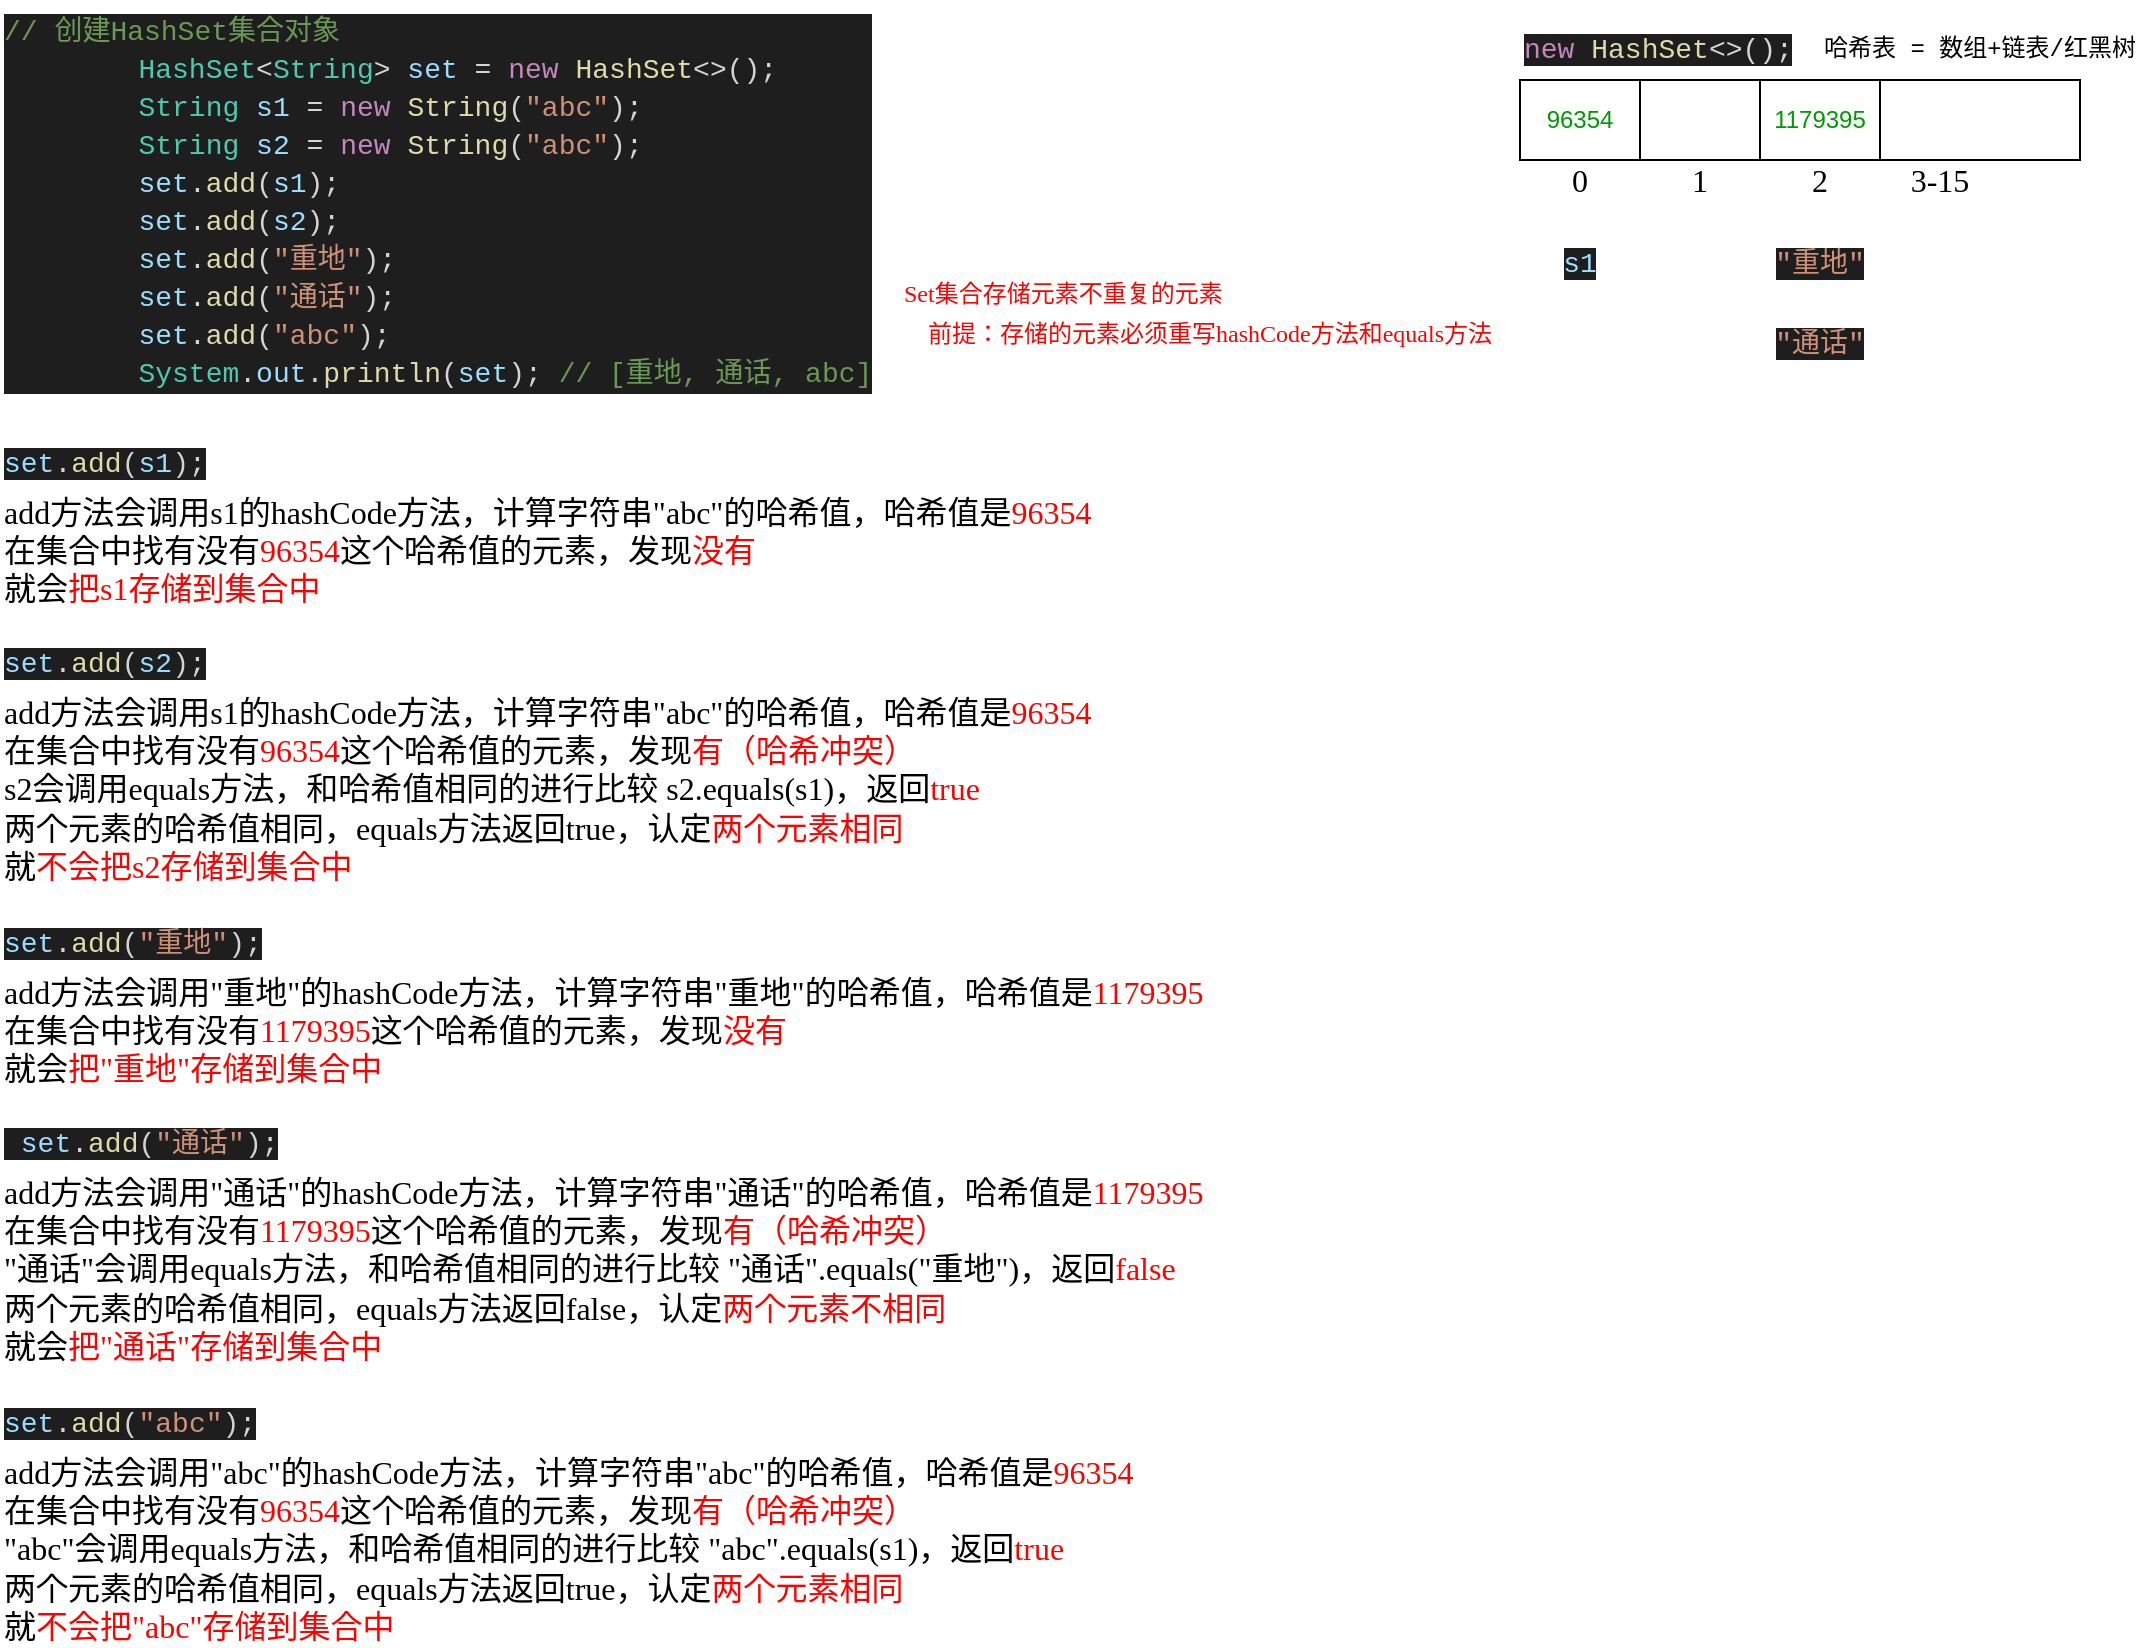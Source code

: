 <mxfile version="13.6.2" type="device"><diagram id="I-oWs87V82ooBUVb7nHu" name="Page-1"><mxGraphModel dx="1072" dy="802" grid="1" gridSize="10" guides="1" tooltips="1" connect="1" arrows="1" fold="1" page="1" pageScale="1" pageWidth="1100" pageHeight="850" math="0" shadow="0"><root><mxCell id="0"/><mxCell id="1" parent="0"/><mxCell id="SBF5xT7R72cAlaOXRiTq-1" value="&lt;div style=&quot;color: rgb(212, 212, 212); background-color: rgb(30, 30, 30); font-weight: normal; font-size: 14px; line-height: 19px;&quot;&gt;&lt;div&gt;&lt;span style=&quot;color: #6a9955&quot;&gt;//&amp;nbsp;创建HashSet集合对象&lt;/span&gt;&lt;/div&gt;&lt;div&gt;&lt;span style=&quot;color: #d4d4d4&quot;&gt;&amp;nbsp;&amp;nbsp;&amp;nbsp;&amp;nbsp;&amp;nbsp;&amp;nbsp;&amp;nbsp;&amp;nbsp;&lt;/span&gt;&lt;span style=&quot;color: #4ec9b0&quot;&gt;HashSet&lt;/span&gt;&lt;span style=&quot;color: #d4d4d4&quot;&gt;&amp;lt;&lt;/span&gt;&lt;span style=&quot;color: #4ec9b0&quot;&gt;String&lt;/span&gt;&lt;span style=&quot;color: #d4d4d4&quot;&gt;&amp;gt;&amp;nbsp;&lt;/span&gt;&lt;span style=&quot;color: #9cdcfe&quot;&gt;set&lt;/span&gt;&lt;span style=&quot;color: #d4d4d4&quot;&gt;&amp;nbsp;=&amp;nbsp;&lt;/span&gt;&lt;span style=&quot;color: #c586c0&quot;&gt;new&lt;/span&gt;&lt;span style=&quot;color: #d4d4d4&quot;&gt;&amp;nbsp;&lt;/span&gt;&lt;span style=&quot;color: #dcdcaa&quot;&gt;HashSet&lt;/span&gt;&lt;span style=&quot;color: #d4d4d4&quot;&gt;&amp;lt;&amp;gt;();&lt;/span&gt;&lt;/div&gt;&lt;div&gt;&lt;span style=&quot;color: #d4d4d4&quot;&gt;&amp;nbsp;&amp;nbsp;&amp;nbsp;&amp;nbsp;&amp;nbsp;&amp;nbsp;&amp;nbsp;&amp;nbsp;&lt;/span&gt;&lt;span style=&quot;color: #4ec9b0&quot;&gt;String&lt;/span&gt;&lt;span style=&quot;color: #d4d4d4&quot;&gt;&amp;nbsp;&lt;/span&gt;&lt;span style=&quot;color: #9cdcfe&quot;&gt;s1&lt;/span&gt;&lt;span style=&quot;color: #d4d4d4&quot;&gt;&amp;nbsp;=&amp;nbsp;&lt;/span&gt;&lt;span style=&quot;color: #c586c0&quot;&gt;new&lt;/span&gt;&lt;span style=&quot;color: #d4d4d4&quot;&gt;&amp;nbsp;&lt;/span&gt;&lt;span style=&quot;color: #dcdcaa&quot;&gt;String&lt;/span&gt;&lt;span style=&quot;color: #d4d4d4&quot;&gt;(&lt;/span&gt;&lt;span style=&quot;color: #ce9178&quot;&gt;&quot;abc&quot;&lt;/span&gt;&lt;span style=&quot;color: #d4d4d4&quot;&gt;);&lt;/span&gt;&lt;/div&gt;&lt;div&gt;&lt;span style=&quot;color: #d4d4d4&quot;&gt;&amp;nbsp;&amp;nbsp;&amp;nbsp;&amp;nbsp;&amp;nbsp;&amp;nbsp;&amp;nbsp;&amp;nbsp;&lt;/span&gt;&lt;span style=&quot;color: #4ec9b0&quot;&gt;String&lt;/span&gt;&lt;span style=&quot;color: #d4d4d4&quot;&gt;&amp;nbsp;&lt;/span&gt;&lt;span style=&quot;color: #9cdcfe&quot;&gt;s2&lt;/span&gt;&lt;span style=&quot;color: #d4d4d4&quot;&gt;&amp;nbsp;=&amp;nbsp;&lt;/span&gt;&lt;span style=&quot;color: #c586c0&quot;&gt;new&lt;/span&gt;&lt;span style=&quot;color: #d4d4d4&quot;&gt;&amp;nbsp;&lt;/span&gt;&lt;span style=&quot;color: #dcdcaa&quot;&gt;String&lt;/span&gt;&lt;span style=&quot;color: #d4d4d4&quot;&gt;(&lt;/span&gt;&lt;span style=&quot;color: #ce9178&quot;&gt;&quot;abc&quot;&lt;/span&gt;&lt;span style=&quot;color: #d4d4d4&quot;&gt;);&lt;/span&gt;&lt;/div&gt;&lt;div&gt;&lt;span style=&quot;color: #d4d4d4&quot;&gt;&amp;nbsp;&amp;nbsp;&amp;nbsp;&amp;nbsp;&amp;nbsp;&amp;nbsp;&amp;nbsp;&amp;nbsp;&lt;/span&gt;&lt;span style=&quot;color: #9cdcfe&quot;&gt;set&lt;/span&gt;&lt;span style=&quot;color: #d4d4d4&quot;&gt;.&lt;/span&gt;&lt;span style=&quot;color: #dcdcaa&quot;&gt;add&lt;/span&gt;&lt;span style=&quot;color: #d4d4d4&quot;&gt;(&lt;/span&gt;&lt;span style=&quot;color: #9cdcfe&quot;&gt;s1&lt;/span&gt;&lt;span style=&quot;color: #d4d4d4&quot;&gt;);&lt;/span&gt;&lt;/div&gt;&lt;div&gt;&lt;span style=&quot;color: #d4d4d4&quot;&gt;&amp;nbsp;&amp;nbsp;&amp;nbsp;&amp;nbsp;&amp;nbsp;&amp;nbsp;&amp;nbsp;&amp;nbsp;&lt;/span&gt;&lt;span style=&quot;color: #9cdcfe&quot;&gt;set&lt;/span&gt;&lt;span style=&quot;color: #d4d4d4&quot;&gt;.&lt;/span&gt;&lt;span style=&quot;color: #dcdcaa&quot;&gt;add&lt;/span&gt;&lt;span style=&quot;color: #d4d4d4&quot;&gt;(&lt;/span&gt;&lt;span style=&quot;color: #9cdcfe&quot;&gt;s2&lt;/span&gt;&lt;span style=&quot;color: #d4d4d4&quot;&gt;);&lt;/span&gt;&lt;/div&gt;&lt;div&gt;&lt;span style=&quot;color: #d4d4d4&quot;&gt;&amp;nbsp;&amp;nbsp;&amp;nbsp;&amp;nbsp;&amp;nbsp;&amp;nbsp;&amp;nbsp;&amp;nbsp;&lt;/span&gt;&lt;span style=&quot;color: #9cdcfe&quot;&gt;set&lt;/span&gt;&lt;span style=&quot;color: #d4d4d4&quot;&gt;.&lt;/span&gt;&lt;span style=&quot;color: #dcdcaa&quot;&gt;add&lt;/span&gt;&lt;span style=&quot;color: #d4d4d4&quot;&gt;(&lt;/span&gt;&lt;span style=&quot;color: #ce9178&quot;&gt;&quot;重地&quot;&lt;/span&gt;&lt;span style=&quot;color: #d4d4d4&quot;&gt;);&lt;/span&gt;&lt;/div&gt;&lt;div&gt;&lt;span style=&quot;color: #d4d4d4&quot;&gt;&amp;nbsp;&amp;nbsp;&amp;nbsp;&amp;nbsp;&amp;nbsp;&amp;nbsp;&amp;nbsp;&amp;nbsp;&lt;/span&gt;&lt;span style=&quot;color: #9cdcfe&quot;&gt;set&lt;/span&gt;&lt;span style=&quot;color: #d4d4d4&quot;&gt;.&lt;/span&gt;&lt;span style=&quot;color: #dcdcaa&quot;&gt;add&lt;/span&gt;&lt;span style=&quot;color: #d4d4d4&quot;&gt;(&lt;/span&gt;&lt;span style=&quot;color: #ce9178&quot;&gt;&quot;通话&quot;&lt;/span&gt;&lt;span style=&quot;color: #d4d4d4&quot;&gt;);&lt;/span&gt;&lt;/div&gt;&lt;div&gt;&lt;span style=&quot;color: #d4d4d4&quot;&gt;&amp;nbsp;&amp;nbsp;&amp;nbsp;&amp;nbsp;&amp;nbsp;&amp;nbsp;&amp;nbsp;&amp;nbsp;&lt;/span&gt;&lt;span style=&quot;color: #9cdcfe&quot;&gt;set&lt;/span&gt;&lt;span style=&quot;color: #d4d4d4&quot;&gt;.&lt;/span&gt;&lt;span style=&quot;color: #dcdcaa&quot;&gt;add&lt;/span&gt;&lt;span style=&quot;color: #d4d4d4&quot;&gt;(&lt;/span&gt;&lt;span style=&quot;color: #ce9178&quot;&gt;&quot;abc&quot;&lt;/span&gt;&lt;span style=&quot;color: #d4d4d4&quot;&gt;);&lt;/span&gt;&lt;/div&gt;&lt;div&gt;&lt;span style=&quot;color: #d4d4d4&quot;&gt;&amp;nbsp;&amp;nbsp;&amp;nbsp;&amp;nbsp;&amp;nbsp;&amp;nbsp;&amp;nbsp;&amp;nbsp;&lt;/span&gt;&lt;span style=&quot;color: #4ec9b0&quot;&gt;System&lt;/span&gt;&lt;span style=&quot;color: #d4d4d4&quot;&gt;.&lt;/span&gt;&lt;span style=&quot;color: #9cdcfe&quot;&gt;out&lt;/span&gt;&lt;span style=&quot;color: #d4d4d4&quot;&gt;.&lt;/span&gt;&lt;span style=&quot;color: #dcdcaa&quot;&gt;println&lt;/span&gt;&lt;span style=&quot;color: #d4d4d4&quot;&gt;(&lt;/span&gt;&lt;span style=&quot;color: #9cdcfe&quot;&gt;set&lt;/span&gt;&lt;span style=&quot;color: #d4d4d4&quot;&gt;);&amp;nbsp;&lt;/span&gt;&lt;span style=&quot;color: #6a9955&quot;&gt;//&amp;nbsp;[重地,&amp;nbsp;通话,&amp;nbsp;abc]&lt;/span&gt;&lt;/div&gt;&lt;/div&gt;" style="text;whiteSpace=wrap;html=1;fontFamily=Courier New;" vertex="1" parent="1"><mxGeometry width="440" height="210" as="geometry"/></mxCell><mxCell id="SBF5xT7R72cAlaOXRiTq-2" value="&lt;span style=&quot;font-size: 14px; font-style: normal; font-weight: 400; letter-spacing: normal; text-align: left; text-indent: 0px; text-transform: none; word-spacing: 0px; background-color: rgb(30, 30, 30); color: rgb(197, 134, 192);&quot;&gt;new&lt;/span&gt;&lt;span style=&quot;color: rgb(212, 212, 212); font-size: 14px; font-style: normal; font-weight: 400; letter-spacing: normal; text-align: left; text-indent: 0px; text-transform: none; word-spacing: 0px; background-color: rgb(30, 30, 30);&quot;&gt;&amp;nbsp;&lt;/span&gt;&lt;span style=&quot;font-size: 14px; font-style: normal; font-weight: 400; letter-spacing: normal; text-align: left; text-indent: 0px; text-transform: none; word-spacing: 0px; background-color: rgb(30, 30, 30); color: rgb(220, 220, 170);&quot;&gt;HashSet&lt;/span&gt;&lt;span style=&quot;color: rgb(212, 212, 212); font-size: 14px; font-style: normal; font-weight: 400; letter-spacing: normal; text-align: left; text-indent: 0px; text-transform: none; word-spacing: 0px; background-color: rgb(30, 30, 30);&quot;&gt;&amp;lt;&amp;gt;();&lt;/span&gt;" style="text;whiteSpace=wrap;html=1;fontFamily=Courier New;" vertex="1" parent="1"><mxGeometry x="760" y="10" width="150" height="30" as="geometry"/></mxCell><mxCell id="SBF5xT7R72cAlaOXRiTq-10" value="哈希表 = 数组+链表/红黑树" style="text;html=1;strokeColor=none;fillColor=none;align=left;verticalAlign=middle;whiteSpace=wrap;rounded=0;fontFamily=Courier New;" vertex="1" parent="1"><mxGeometry x="910" y="15" width="160" height="20" as="geometry"/></mxCell><mxCell id="SBF5xT7R72cAlaOXRiTq-17" value="0" style="text;html=1;strokeColor=none;fillColor=none;align=center;verticalAlign=middle;whiteSpace=wrap;rounded=0;fontFamily=Lucida Console;fontSize=16;" vertex="1" parent="1"><mxGeometry x="760" y="80" width="60" height="20" as="geometry"/></mxCell><mxCell id="SBF5xT7R72cAlaOXRiTq-18" value="1" style="text;html=1;strokeColor=none;fillColor=none;align=center;verticalAlign=middle;whiteSpace=wrap;rounded=0;fontFamily=Lucida Console;fontSize=16;" vertex="1" parent="1"><mxGeometry x="820" y="80" width="60" height="20" as="geometry"/></mxCell><mxCell id="SBF5xT7R72cAlaOXRiTq-19" value="2" style="text;html=1;strokeColor=none;fillColor=none;align=center;verticalAlign=middle;whiteSpace=wrap;rounded=0;fontFamily=Lucida Console;fontSize=16;" vertex="1" parent="1"><mxGeometry x="880" y="80" width="60" height="20" as="geometry"/></mxCell><mxCell id="SBF5xT7R72cAlaOXRiTq-20" value="3-15" style="text;html=1;strokeColor=none;fillColor=none;align=center;verticalAlign=middle;whiteSpace=wrap;rounded=0;fontFamily=Lucida Console;fontSize=16;" vertex="1" parent="1"><mxGeometry x="940" y="80" width="60" height="20" as="geometry"/></mxCell><mxCell id="SBF5xT7R72cAlaOXRiTq-21" value="&lt;span style=&quot;font-family: &amp;quot;courier new&amp;quot;; font-size: 14px; font-style: normal; font-weight: 400; letter-spacing: normal; text-align: left; text-indent: 0px; text-transform: none; word-spacing: 0px; background-color: rgb(30, 30, 30); color: rgb(156, 220, 254);&quot;&gt;set&lt;/span&gt;&lt;span style=&quot;color: rgb(212, 212, 212); font-family: &amp;quot;courier new&amp;quot;; font-size: 14px; font-style: normal; font-weight: 400; letter-spacing: normal; text-align: left; text-indent: 0px; text-transform: none; word-spacing: 0px; background-color: rgb(30, 30, 30);&quot;&gt;.&lt;/span&gt;&lt;span style=&quot;font-family: &amp;quot;courier new&amp;quot;; font-size: 14px; font-style: normal; font-weight: 400; letter-spacing: normal; text-align: left; text-indent: 0px; text-transform: none; word-spacing: 0px; background-color: rgb(30, 30, 30); color: rgb(220, 220, 170);&quot;&gt;add&lt;/span&gt;&lt;span style=&quot;color: rgb(212, 212, 212); font-family: &amp;quot;courier new&amp;quot;; font-size: 14px; font-style: normal; font-weight: 400; letter-spacing: normal; text-align: left; text-indent: 0px; text-transform: none; word-spacing: 0px; background-color: rgb(30, 30, 30);&quot;&gt;(&lt;/span&gt;&lt;span style=&quot;font-family: &amp;quot;courier new&amp;quot;; font-size: 14px; font-style: normal; font-weight: 400; letter-spacing: normal; text-align: left; text-indent: 0px; text-transform: none; word-spacing: 0px; background-color: rgb(30, 30, 30); color: rgb(156, 220, 254);&quot;&gt;s1&lt;/span&gt;&lt;span style=&quot;color: rgb(212, 212, 212); font-family: &amp;quot;courier new&amp;quot;; font-size: 14px; font-style: normal; font-weight: 400; letter-spacing: normal; text-align: left; text-indent: 0px; text-transform: none; word-spacing: 0px; background-color: rgb(30, 30, 30);&quot;&gt;);&lt;/span&gt;" style="text;whiteSpace=wrap;html=1;fontSize=16;fontFamily=Lucida Console;verticalAlign=middle;" vertex="1" parent="1"><mxGeometry y="220" width="130" height="20" as="geometry"/></mxCell><mxCell id="SBF5xT7R72cAlaOXRiTq-22" value="add方法会调用s1的hashCode方法，计算字符串&quot;abc&quot;的哈希值，哈希值是&lt;font color=&quot;#ff0000&quot;&gt;96354&lt;/font&gt;&lt;br&gt;在集合中找有没有&lt;font color=&quot;#ff0000&quot;&gt;96354&lt;/font&gt;这个哈希值的元素，发现&lt;font color=&quot;#ff0000&quot;&gt;没有&lt;/font&gt;&lt;br&gt;就会&lt;font color=&quot;#ff0000&quot;&gt;把s1存储到集合中&lt;/font&gt;" style="text;html=1;strokeColor=none;fillColor=none;align=left;verticalAlign=top;whiteSpace=wrap;rounded=0;fontFamily=Lucida Console;fontSize=16;" vertex="1" parent="1"><mxGeometry y="240" width="640" height="80" as="geometry"/></mxCell><mxCell id="SBF5xT7R72cAlaOXRiTq-23" value="&lt;span style=&quot;font-family: &amp;quot;courier new&amp;quot;; font-size: 14px; font-style: normal; font-weight: 400; letter-spacing: normal; text-align: left; text-indent: 0px; text-transform: none; word-spacing: 0px; background-color: rgb(30, 30, 30); color: rgb(156, 220, 254);&quot;&gt;set&lt;/span&gt;&lt;span style=&quot;color: rgb(212, 212, 212); font-family: &amp;quot;courier new&amp;quot;; font-size: 14px; font-style: normal; font-weight: 400; letter-spacing: normal; text-align: left; text-indent: 0px; text-transform: none; word-spacing: 0px; background-color: rgb(30, 30, 30);&quot;&gt;.&lt;/span&gt;&lt;span style=&quot;font-family: &amp;quot;courier new&amp;quot;; font-size: 14px; font-style: normal; font-weight: 400; letter-spacing: normal; text-align: left; text-indent: 0px; text-transform: none; word-spacing: 0px; background-color: rgb(30, 30, 30); color: rgb(220, 220, 170);&quot;&gt;add&lt;/span&gt;&lt;span style=&quot;color: rgb(212, 212, 212); font-family: &amp;quot;courier new&amp;quot;; font-size: 14px; font-style: normal; font-weight: 400; letter-spacing: normal; text-align: left; text-indent: 0px; text-transform: none; word-spacing: 0px; background-color: rgb(30, 30, 30);&quot;&gt;(&lt;/span&gt;&lt;span style=&quot;font-family: &amp;quot;courier new&amp;quot;; font-size: 14px; font-style: normal; font-weight: 400; letter-spacing: normal; text-align: left; text-indent: 0px; text-transform: none; word-spacing: 0px; background-color: rgb(30, 30, 30); color: rgb(156, 220, 254);&quot;&gt;s2&lt;/span&gt;&lt;span style=&quot;color: rgb(212, 212, 212); font-family: &amp;quot;courier new&amp;quot;; font-size: 14px; font-style: normal; font-weight: 400; letter-spacing: normal; text-align: left; text-indent: 0px; text-transform: none; word-spacing: 0px; background-color: rgb(30, 30, 30);&quot;&gt;);&lt;/span&gt;" style="text;whiteSpace=wrap;html=1;fontSize=16;fontFamily=Lucida Console;verticalAlign=middle;" vertex="1" parent="1"><mxGeometry y="320" width="130" height="20" as="geometry"/></mxCell><mxCell id="SBF5xT7R72cAlaOXRiTq-24" value="add方法会调用s1的hashCode方法，计算字符串&quot;abc&quot;的哈希值，哈希值是&lt;font color=&quot;#ff0000&quot;&gt;96354&lt;/font&gt;&lt;br&gt;在集合中找有没有&lt;font color=&quot;#ff0000&quot;&gt;96354&lt;/font&gt;这个哈希值的元素，发现&lt;font color=&quot;#ff0000&quot;&gt;有（哈希冲突）&lt;/font&gt;&lt;br&gt;s2会调用equals方法，和哈希值相同的进行比较 s2.equals(s1)，返回&lt;font color=&quot;#ff0000&quot;&gt;true&lt;/font&gt;&lt;br&gt;两个元素的哈希值相同，equals方法返回true，认定&lt;font color=&quot;#ff0000&quot;&gt;两个元素相同&lt;/font&gt;&lt;br&gt;就&lt;font color=&quot;#ff0000&quot;&gt;不会把s2存储到集合中&lt;/font&gt;" style="text;html=1;strokeColor=none;fillColor=none;align=left;verticalAlign=top;whiteSpace=wrap;rounded=0;fontFamily=Lucida Console;fontSize=16;" vertex="1" parent="1"><mxGeometry y="340" width="640" height="100" as="geometry"/></mxCell><mxCell id="SBF5xT7R72cAlaOXRiTq-25" value="&lt;span style=&quot;font-family: &amp;quot;courier new&amp;quot;; font-size: 14px; font-style: normal; font-weight: 400; letter-spacing: normal; text-align: left; text-indent: 0px; text-transform: none; word-spacing: 0px; background-color: rgb(30, 30, 30); color: rgb(156, 220, 254);&quot;&gt;set&lt;/span&gt;&lt;span style=&quot;color: rgb(212, 212, 212); font-family: &amp;quot;courier new&amp;quot;; font-size: 14px; font-style: normal; font-weight: 400; letter-spacing: normal; text-align: left; text-indent: 0px; text-transform: none; word-spacing: 0px; background-color: rgb(30, 30, 30);&quot;&gt;.&lt;/span&gt;&lt;span style=&quot;font-family: &amp;quot;courier new&amp;quot;; font-size: 14px; font-style: normal; font-weight: 400; letter-spacing: normal; text-align: left; text-indent: 0px; text-transform: none; word-spacing: 0px; background-color: rgb(30, 30, 30); color: rgb(220, 220, 170);&quot;&gt;add&lt;/span&gt;&lt;span style=&quot;color: rgb(212, 212, 212); font-family: &amp;quot;courier new&amp;quot;; font-size: 14px; font-style: normal; font-weight: 400; letter-spacing: normal; text-align: left; text-indent: 0px; text-transform: none; word-spacing: 0px; background-color: rgb(30, 30, 30);&quot;&gt;(&lt;/span&gt;&lt;span style=&quot;font-family: &amp;quot;courier new&amp;quot;; font-size: 14px; font-style: normal; font-weight: 400; letter-spacing: normal; text-align: left; text-indent: 0px; text-transform: none; word-spacing: 0px; background-color: rgb(30, 30, 30); color: rgb(206, 145, 120);&quot;&gt;&quot;重地&quot;&lt;/span&gt;&lt;span style=&quot;color: rgb(212, 212, 212); font-family: &amp;quot;courier new&amp;quot;; font-size: 14px; font-style: normal; font-weight: 400; letter-spacing: normal; text-align: left; text-indent: 0px; text-transform: none; word-spacing: 0px; background-color: rgb(30, 30, 30);&quot;&gt;);&lt;/span&gt;" style="text;whiteSpace=wrap;html=1;fontSize=16;fontFamily=Lucida Console;verticalAlign=middle;" vertex="1" parent="1"><mxGeometry y="460" width="150" height="20" as="geometry"/></mxCell><mxCell id="SBF5xT7R72cAlaOXRiTq-26" value="add方法会调用&quot;重地&quot;的hashCode方法，计算字符串&quot;重地&quot;的哈希值，哈希值是&lt;font color=&quot;#ff0000&quot;&gt;1179395&lt;/font&gt;&lt;br&gt;在集合中找有没有&lt;font color=&quot;#ff0000&quot;&gt;1179395&lt;/font&gt;这个哈希值的元素，发现&lt;font color=&quot;#ff0000&quot;&gt;没有&lt;/font&gt;&lt;br&gt;就会&lt;font color=&quot;#ff0000&quot;&gt;把&quot;重地&quot;存储到集合中&lt;/font&gt;" style="text;html=1;strokeColor=none;fillColor=none;align=left;verticalAlign=top;whiteSpace=wrap;rounded=0;fontFamily=Lucida Console;fontSize=16;" vertex="1" parent="1"><mxGeometry y="480" width="680" height="80" as="geometry"/></mxCell><mxCell id="SBF5xT7R72cAlaOXRiTq-27" value="&lt;span style=&quot;color: rgb(156, 220, 254); font-family: &amp;quot;courier new&amp;quot;; font-size: 14px; font-style: normal; font-weight: 400; letter-spacing: normal; text-indent: 0px; text-transform: none; word-spacing: 0px; background-color: rgb(30, 30, 30); display: inline; float: none;&quot;&gt;s1&lt;/span&gt;" style="text;whiteSpace=wrap;html=1;fontSize=16;fontFamily=Lucida Console;fontColor=#009900;verticalAlign=middle;align=center;" vertex="1" parent="1"><mxGeometry x="770" y="120" width="40" height="20" as="geometry"/></mxCell><mxCell id="SBF5xT7R72cAlaOXRiTq-28" value="&lt;span style=&quot;color: rgb(206, 145, 120); font-family: &amp;quot;courier new&amp;quot;; font-size: 14px; font-style: normal; font-weight: 400; letter-spacing: normal; text-indent: 0px; text-transform: none; word-spacing: 0px; background-color: rgb(30, 30, 30); display: inline; float: none;&quot;&gt;&quot;重地&quot;&lt;/span&gt;" style="text;whiteSpace=wrap;html=1;fontSize=16;fontFamily=Lucida Console;fontColor=#009900;align=center;verticalAlign=middle;" vertex="1" parent="1"><mxGeometry x="875" y="120" width="70" height="20" as="geometry"/></mxCell><mxCell id="SBF5xT7R72cAlaOXRiTq-29" value="&lt;span style=&quot;color: rgb(212, 212, 212); font-family: &amp;quot;courier new&amp;quot;; font-size: 14px; font-style: normal; font-weight: 400; letter-spacing: normal; text-indent: 0px; text-transform: none; word-spacing: 0px; background-color: rgb(30, 30, 30);&quot;&gt;&amp;nbsp;&lt;/span&gt;&lt;span style=&quot;font-family: &amp;quot;courier new&amp;quot;; font-size: 14px; font-style: normal; font-weight: 400; letter-spacing: normal; text-indent: 0px; text-transform: none; word-spacing: 0px; background-color: rgb(30, 30, 30); color: rgb(156, 220, 254);&quot;&gt;set&lt;/span&gt;&lt;span style=&quot;color: rgb(212, 212, 212); font-family: &amp;quot;courier new&amp;quot;; font-size: 14px; font-style: normal; font-weight: 400; letter-spacing: normal; text-indent: 0px; text-transform: none; word-spacing: 0px; background-color: rgb(30, 30, 30);&quot;&gt;.&lt;/span&gt;&lt;span style=&quot;font-family: &amp;quot;courier new&amp;quot;; font-size: 14px; font-style: normal; font-weight: 400; letter-spacing: normal; text-indent: 0px; text-transform: none; word-spacing: 0px; background-color: rgb(30, 30, 30); color: rgb(220, 220, 170);&quot;&gt;add&lt;/span&gt;&lt;span style=&quot;color: rgb(212, 212, 212); font-family: &amp;quot;courier new&amp;quot;; font-size: 14px; font-style: normal; font-weight: 400; letter-spacing: normal; text-indent: 0px; text-transform: none; word-spacing: 0px; background-color: rgb(30, 30, 30);&quot;&gt;(&lt;/span&gt;&lt;span style=&quot;font-family: &amp;quot;courier new&amp;quot;; font-size: 14px; font-style: normal; font-weight: 400; letter-spacing: normal; text-indent: 0px; text-transform: none; word-spacing: 0px; background-color: rgb(30, 30, 30); color: rgb(206, 145, 120);&quot;&gt;&quot;通话&quot;&lt;/span&gt;&lt;span style=&quot;color: rgb(212, 212, 212); font-family: &amp;quot;courier new&amp;quot;; font-size: 14px; font-style: normal; font-weight: 400; letter-spacing: normal; text-indent: 0px; text-transform: none; word-spacing: 0px; background-color: rgb(30, 30, 30);&quot;&gt;);&lt;/span&gt;" style="text;whiteSpace=wrap;html=1;fontSize=16;fontFamily=Lucida Console;fontColor=#009900;align=left;verticalAlign=middle;" vertex="1" parent="1"><mxGeometry y="560" width="160" height="20" as="geometry"/></mxCell><mxCell id="SBF5xT7R72cAlaOXRiTq-30" value="add方法会调用&quot;通话&quot;的hashCode方法，计算字符串&quot;通话&quot;的哈希值，哈希值是&lt;font color=&quot;#ff0000&quot;&gt;1179395&lt;/font&gt;&lt;br&gt;在集合中找有没有&lt;font color=&quot;#ff0000&quot;&gt;1179395&lt;/font&gt;这个哈希值的元素，发现&lt;font color=&quot;#ff0000&quot;&gt;有（哈希冲突）&lt;/font&gt;&lt;br&gt;&quot;通话&quot;会调用equals方法，和哈希值相同的进行比较 &quot;通话&quot;.equals(&quot;重地&quot;)，返回&lt;font color=&quot;#ff0000&quot;&gt;false&lt;/font&gt;&lt;br&gt;两个元素的哈希值相同，equals方法返回false，认定&lt;font color=&quot;#ff0000&quot;&gt;两个元素不相同&lt;/font&gt;&lt;br&gt;就会&lt;font color=&quot;#ff0000&quot;&gt;把&quot;通话&quot;存储到集合中&lt;/font&gt;" style="text;html=1;strokeColor=none;fillColor=none;align=left;verticalAlign=top;whiteSpace=wrap;rounded=0;fontFamily=Lucida Console;fontSize=16;" vertex="1" parent="1"><mxGeometry y="580" width="680" height="100" as="geometry"/></mxCell><mxCell id="SBF5xT7R72cAlaOXRiTq-31" value="&lt;span style=&quot;color: rgb(206, 145, 120); font-family: &amp;quot;courier new&amp;quot;; font-size: 14px; font-style: normal; font-weight: 400; letter-spacing: normal; text-indent: 0px; text-transform: none; word-spacing: 0px; background-color: rgb(30, 30, 30); display: inline; float: none;&quot;&gt;&quot;通话&quot;&lt;/span&gt;" style="text;whiteSpace=wrap;html=1;fontSize=16;fontFamily=Lucida Console;fontColor=#009900;align=center;verticalAlign=middle;" vertex="1" parent="1"><mxGeometry x="885" y="160" width="50" height="20" as="geometry"/></mxCell><mxCell id="SBF5xT7R72cAlaOXRiTq-32" value="&lt;span style=&quot;font-family: &amp;quot;courier new&amp;quot;; font-size: 14px; font-style: normal; font-weight: 400; letter-spacing: normal; text-align: left; text-indent: 0px; text-transform: none; word-spacing: 0px; background-color: rgb(30, 30, 30); color: rgb(156, 220, 254);&quot;&gt;set&lt;/span&gt;&lt;span style=&quot;color: rgb(212, 212, 212); font-family: &amp;quot;courier new&amp;quot;; font-size: 14px; font-style: normal; font-weight: 400; letter-spacing: normal; text-align: left; text-indent: 0px; text-transform: none; word-spacing: 0px; background-color: rgb(30, 30, 30);&quot;&gt;.&lt;/span&gt;&lt;span style=&quot;font-family: &amp;quot;courier new&amp;quot;; font-size: 14px; font-style: normal; font-weight: 400; letter-spacing: normal; text-align: left; text-indent: 0px; text-transform: none; word-spacing: 0px; background-color: rgb(30, 30, 30); color: rgb(220, 220, 170);&quot;&gt;add&lt;/span&gt;&lt;span style=&quot;color: rgb(212, 212, 212); font-family: &amp;quot;courier new&amp;quot;; font-size: 14px; font-style: normal; font-weight: 400; letter-spacing: normal; text-align: left; text-indent: 0px; text-transform: none; word-spacing: 0px; background-color: rgb(30, 30, 30);&quot;&gt;(&lt;/span&gt;&lt;span style=&quot;font-family: &amp;quot;courier new&amp;quot;; font-size: 14px; font-style: normal; font-weight: 400; letter-spacing: normal; text-align: left; text-indent: 0px; text-transform: none; word-spacing: 0px; background-color: rgb(30, 30, 30); color: rgb(206, 145, 120);&quot;&gt;&quot;abc&quot;&lt;/span&gt;&lt;span style=&quot;color: rgb(212, 212, 212); font-family: &amp;quot;courier new&amp;quot;; font-size: 14px; font-style: normal; font-weight: 400; letter-spacing: normal; text-align: left; text-indent: 0px; text-transform: none; word-spacing: 0px; background-color: rgb(30, 30, 30);&quot;&gt;);&lt;/span&gt;" style="text;whiteSpace=wrap;html=1;fontSize=16;fontFamily=Lucida Console;fontColor=#009900;verticalAlign=middle;" vertex="1" parent="1"><mxGeometry y="700" width="150" height="20" as="geometry"/></mxCell><mxCell id="SBF5xT7R72cAlaOXRiTq-33" value="add方法会调用&quot;abc&quot;的hashCode方法，计算字符串&quot;abc&quot;的哈希值，哈希值是&lt;font color=&quot;#ff0000&quot;&gt;96354&lt;/font&gt;&lt;br&gt;在集合中找有没有&lt;font color=&quot;#ff0000&quot;&gt;96354&lt;/font&gt;这个哈希值的元素，发现&lt;font color=&quot;#ff0000&quot;&gt;有（哈希冲突）&lt;/font&gt;&lt;br&gt;&quot;abc&quot;会调用equals方法，和哈希值相同的进行比较 &quot;abc&quot;.equals(s1)，返回&lt;font color=&quot;#ff0000&quot;&gt;true&lt;/font&gt;&lt;br&gt;两个元素的哈希值相同，equals方法返回true，认定&lt;font color=&quot;#ff0000&quot;&gt;两个元素相同&lt;/font&gt;&lt;br&gt;就&lt;font color=&quot;#ff0000&quot;&gt;不会把&quot;abc&quot;存储到集合中&lt;/font&gt;" style="text;html=1;strokeColor=none;fillColor=none;align=left;verticalAlign=top;whiteSpace=wrap;rounded=0;fontFamily=Lucida Console;fontSize=16;" vertex="1" parent="1"><mxGeometry y="720" width="640" height="100" as="geometry"/></mxCell><mxCell id="SBF5xT7R72cAlaOXRiTq-11" value="" style="shape=table;html=1;whiteSpace=wrap;startSize=0;container=1;collapsible=0;childLayout=tableLayout;" vertex="1" parent="1"><mxGeometry x="760" y="40" width="280" height="40" as="geometry"/></mxCell><mxCell id="SBF5xT7R72cAlaOXRiTq-12" value="" style="shape=partialRectangle;html=1;whiteSpace=wrap;collapsible=0;dropTarget=0;pointerEvents=0;fillColor=none;top=0;left=0;bottom=0;right=0;points=[[0,0.5],[1,0.5]];portConstraint=eastwest;" vertex="1" parent="SBF5xT7R72cAlaOXRiTq-11"><mxGeometry width="280" height="40" as="geometry"/></mxCell><mxCell id="SBF5xT7R72cAlaOXRiTq-13" value="96354" style="shape=partialRectangle;html=1;whiteSpace=wrap;connectable=0;overflow=hidden;fillColor=none;top=0;left=0;bottom=0;right=0;fontStyle=0;fontColor=#009900;" vertex="1" parent="SBF5xT7R72cAlaOXRiTq-12"><mxGeometry width="60" height="40" as="geometry"/></mxCell><mxCell id="SBF5xT7R72cAlaOXRiTq-14" value="" style="shape=partialRectangle;html=1;whiteSpace=wrap;connectable=0;overflow=hidden;fillColor=none;top=0;left=0;bottom=0;right=0;" vertex="1" parent="SBF5xT7R72cAlaOXRiTq-12"><mxGeometry x="60" width="60" height="40" as="geometry"/></mxCell><mxCell id="SBF5xT7R72cAlaOXRiTq-15" value="1179395" style="shape=partialRectangle;html=1;whiteSpace=wrap;connectable=0;overflow=hidden;fillColor=none;top=0;left=0;bottom=0;right=0;fontStyle=0;fontColor=#009900;" vertex="1" parent="SBF5xT7R72cAlaOXRiTq-12"><mxGeometry x="120" width="60" height="40" as="geometry"/></mxCell><mxCell id="SBF5xT7R72cAlaOXRiTq-16" value="" style="shape=partialRectangle;html=1;whiteSpace=wrap;connectable=0;overflow=hidden;fillColor=none;top=0;left=0;bottom=0;right=0;" vertex="1" parent="SBF5xT7R72cAlaOXRiTq-12"><mxGeometry x="180" width="100" height="40" as="geometry"/></mxCell><mxCell id="SBF5xT7R72cAlaOXRiTq-34" value="&lt;font color=&quot;#ff0000&quot; style=&quot;font-size: 12px&quot;&gt;Set集合存储元素不重复的元素&lt;br&gt;&amp;nbsp; &amp;nbsp; 前提：存储的元素必须重写hashCode方法和equals方法&lt;br&gt;&lt;/font&gt;" style="text;html=1;align=left;verticalAlign=middle;resizable=0;points=[];autosize=1;fontSize=16;fontFamily=Lucida Console;fontColor=#009900;" vertex="1" parent="1"><mxGeometry x="450" y="130" width="350" height="50" as="geometry"/></mxCell></root></mxGraphModel></diagram></mxfile>